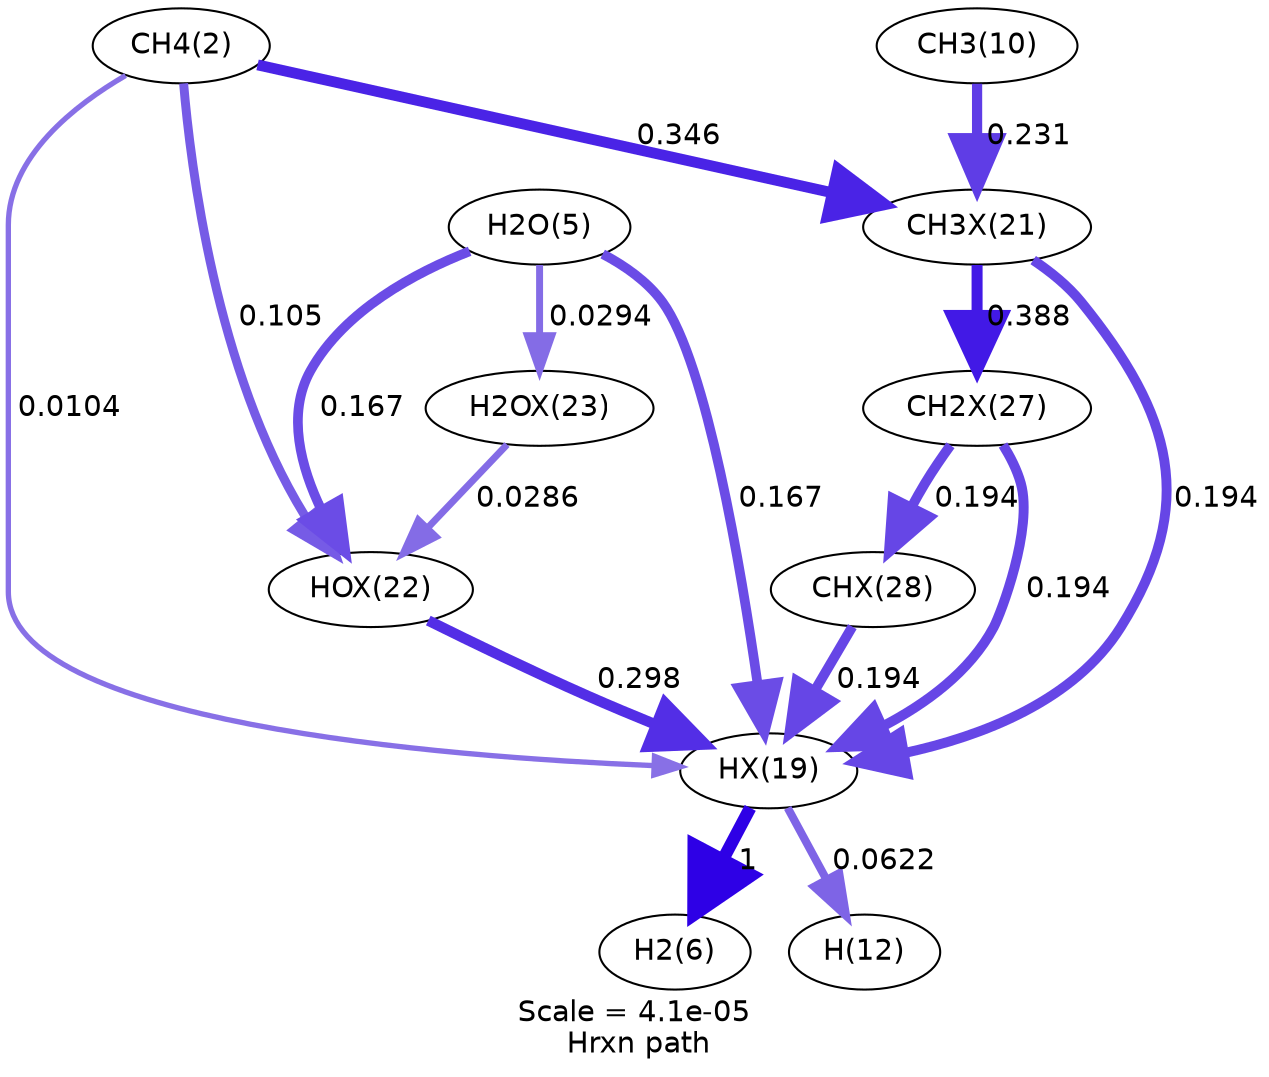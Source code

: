 digraph reaction_paths {
center=1;
s3 -> s23[fontname="Helvetica", penwidth=2.56, arrowsize=1.28, color="0.7, 0.51, 0.9"
, label=" 0.0104"];
s3 -> s26[fontname="Helvetica", penwidth=4.3, arrowsize=2.15, color="0.7, 0.605, 0.9"
, label=" 0.105"];
s3 -> s25[fontname="Helvetica", penwidth=5.2, arrowsize=2.6, color="0.7, 0.846, 0.9"
, label=" 0.346"];
s23 -> s7[fontname="Helvetica", penwidth=6, arrowsize=3, color="0.7, 1.5, 0.9"
, label=" 1"];
s23 -> s13[fontname="Helvetica", penwidth=3.9, arrowsize=1.95, color="0.7, 0.562, 0.9"
, label=" 0.0622"];
s26 -> s23[fontname="Helvetica", penwidth=5.09, arrowsize=2.54, color="0.7, 0.798, 0.9"
, label=" 0.298"];
s6 -> s23[fontname="Helvetica", penwidth=4.65, arrowsize=2.32, color="0.7, 0.667, 0.9"
, label=" 0.167"];
s25 -> s23[fontname="Helvetica", penwidth=4.76, arrowsize=2.38, color="0.7, 0.694, 0.9"
, label=" 0.194"];
s31 -> s23[fontname="Helvetica", penwidth=4.76, arrowsize=2.38, color="0.7, 0.694, 0.9"
, label=" 0.194"];
s32 -> s23[fontname="Helvetica", penwidth=4.76, arrowsize=2.38, color="0.7, 0.694, 0.9"
, label=" 0.194"];
s6 -> s26[fontname="Helvetica", penwidth=4.65, arrowsize=2.32, color="0.7, 0.667, 0.9"
, label=" 0.167"];
s27 -> s26[fontname="Helvetica", penwidth=3.32, arrowsize=1.66, color="0.7, 0.529, 0.9"
, label=" 0.0286"];
s6 -> s27[fontname="Helvetica", penwidth=3.34, arrowsize=1.67, color="0.7, 0.529, 0.9"
, label=" 0.0294"];
s11 -> s25[fontname="Helvetica", penwidth=4.9, arrowsize=2.45, color="0.7, 0.731, 0.9"
, label=" 0.231"];
s25 -> s31[fontname="Helvetica", penwidth=5.29, arrowsize=2.64, color="0.7, 0.888, 0.9"
, label=" 0.388"];
s31 -> s32[fontname="Helvetica", penwidth=4.76, arrowsize=2.38, color="0.7, 0.694, 0.9"
, label=" 0.194"];
s3 [ fontname="Helvetica", label="CH4(2)"];
s6 [ fontname="Helvetica", label="H2O(5)"];
s7 [ fontname="Helvetica", label="H2(6)"];
s11 [ fontname="Helvetica", label="CH3(10)"];
s13 [ fontname="Helvetica", label="H(12)"];
s23 [ fontname="Helvetica", label="HX(19)"];
s25 [ fontname="Helvetica", label="CH3X(21)"];
s26 [ fontname="Helvetica", label="HOX(22)"];
s27 [ fontname="Helvetica", label="H2OX(23)"];
s31 [ fontname="Helvetica", label="CH2X(27)"];
s32 [ fontname="Helvetica", label="CHX(28)"];
 label = "Scale = 4.1e-05\l Hrxn path";
 fontname = "Helvetica";
}
